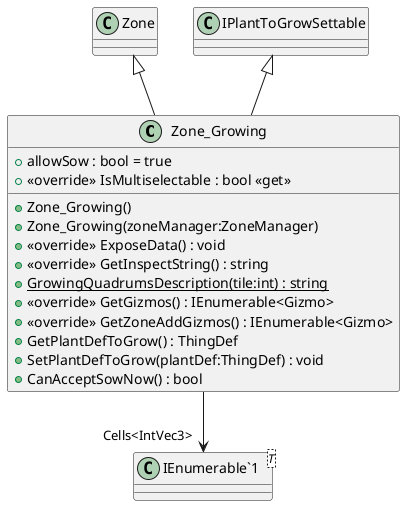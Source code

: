 @startuml
class Zone_Growing {
    + allowSow : bool = true
    + <<override>> IsMultiselectable : bool <<get>>
    + Zone_Growing()
    + Zone_Growing(zoneManager:ZoneManager)
    + <<override>> ExposeData() : void
    + <<override>> GetInspectString() : string
    + {static} GrowingQuadrumsDescription(tile:int) : string
    + <<override>> GetGizmos() : IEnumerable<Gizmo>
    + <<override>> GetZoneAddGizmos() : IEnumerable<Gizmo>
    + GetPlantDefToGrow() : ThingDef
    + SetPlantDefToGrow(plantDef:ThingDef) : void
    + CanAcceptSowNow() : bool
}
class "IEnumerable`1"<T> {
}
Zone <|-- Zone_Growing
IPlantToGrowSettable <|-- Zone_Growing
Zone_Growing --> "Cells<IntVec3>" "IEnumerable`1"
@enduml
